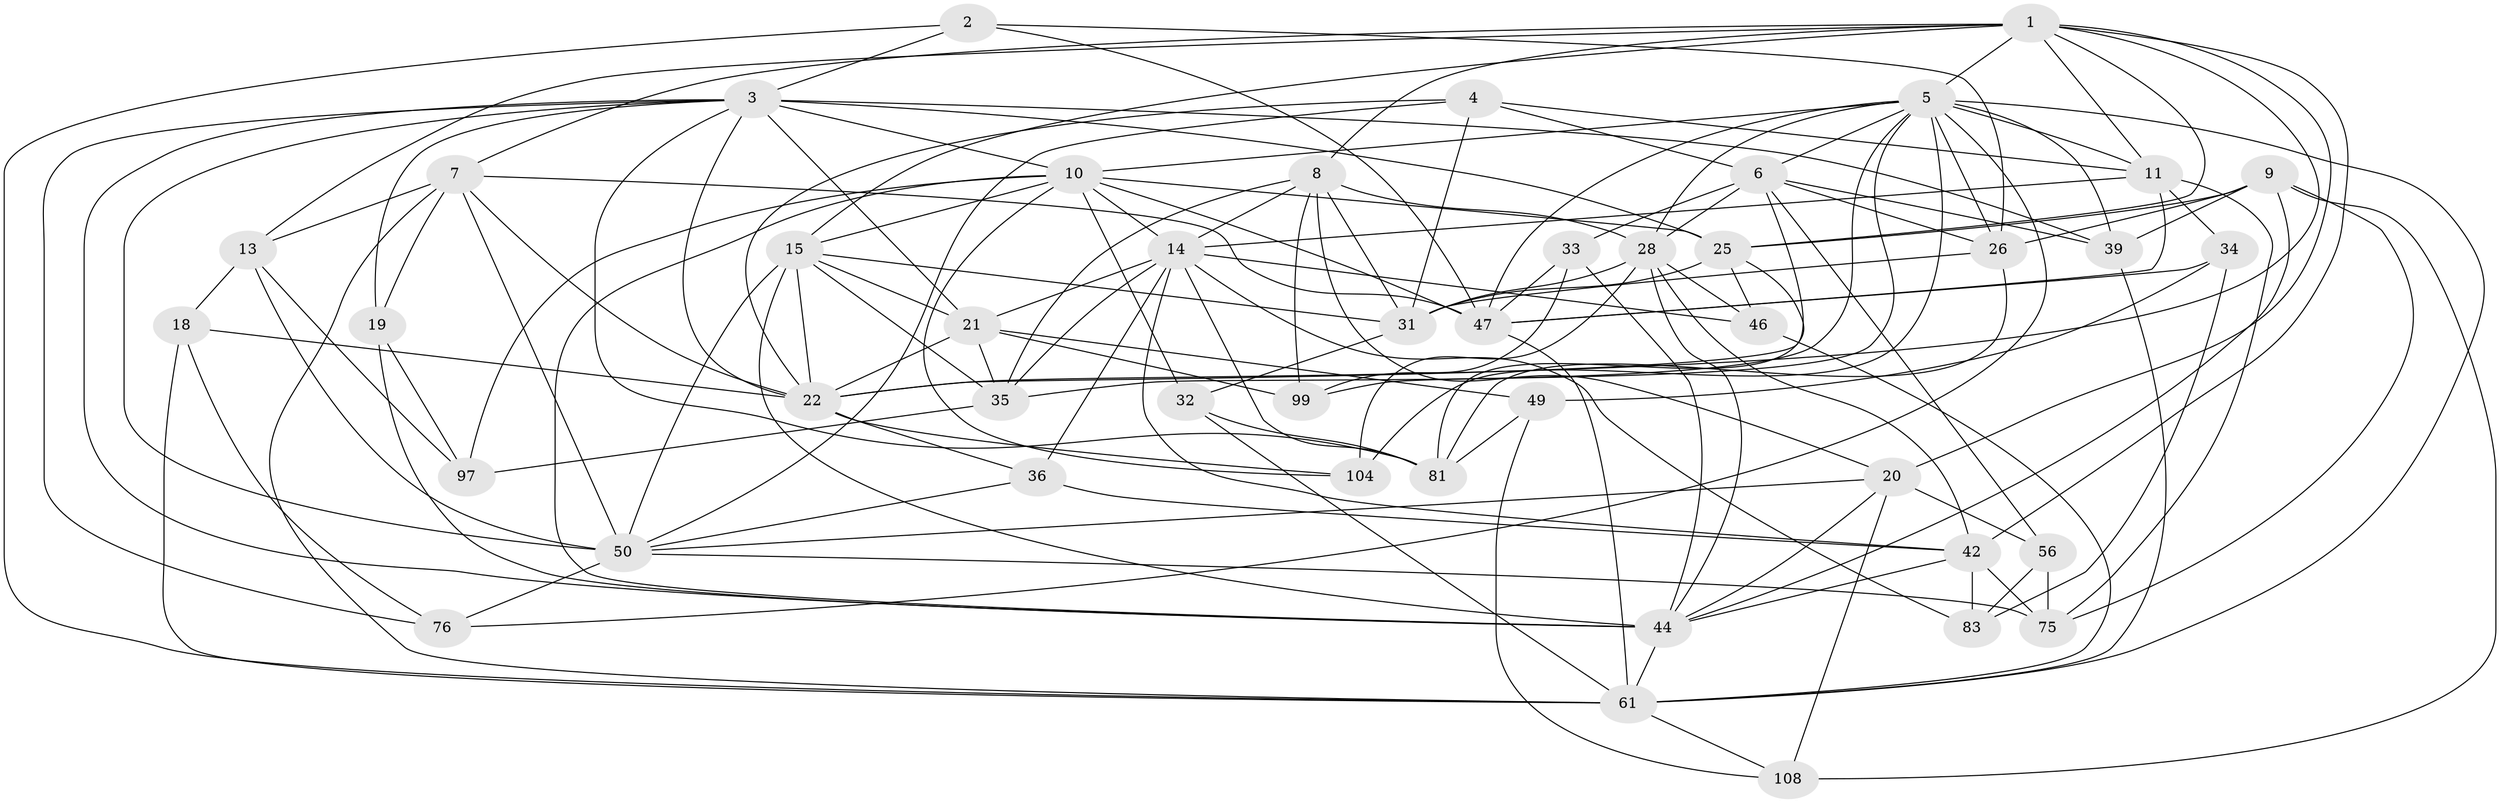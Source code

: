 // original degree distribution, {4: 1.0}
// Generated by graph-tools (version 1.1) at 2025/20/03/04/25 18:20:50]
// undirected, 45 vertices, 144 edges
graph export_dot {
graph [start="1"]
  node [color=gray90,style=filled];
  1 [super="+41+54"];
  2;
  3 [super="+58+43"];
  4 [super="+94"];
  5 [super="+95+16+113+27"];
  6 [super="+52+40"];
  7 [super="+110+17"];
  8 [super="+53+12"];
  9 [super="+59"];
  10 [super="+70+78"];
  11 [super="+96+112"];
  13 [super="+85"];
  14 [super="+68+106+29"];
  15 [super="+51+38"];
  18;
  19;
  20 [super="+45"];
  21 [super="+23+69"];
  22 [super="+80+92+24"];
  25 [super="+74+65"];
  26 [super="+103"];
  28 [super="+37+30"];
  31 [super="+64"];
  32;
  33;
  34;
  35 [super="+109"];
  36;
  39 [super="+79"];
  42 [super="+66+84"];
  44 [super="+87+71"];
  46;
  47 [super="+48"];
  49;
  50 [super="+105+102+63"];
  56;
  61 [super="+72+90+111"];
  75 [super="+77"];
  76;
  81 [super="+82"];
  83;
  97;
  99;
  104;
  108;
  1 -- 5;
  1 -- 22 [weight=2];
  1 -- 20;
  1 -- 8 [weight=2];
  1 -- 25;
  1 -- 15;
  1 -- 11 [weight=2];
  1 -- 42;
  1 -- 7 [weight=2];
  1 -- 13;
  2 -- 61;
  2 -- 47;
  2 -- 26;
  2 -- 3;
  3 -- 22;
  3 -- 39;
  3 -- 19;
  3 -- 21;
  3 -- 10;
  3 -- 44;
  3 -- 76;
  3 -- 81;
  3 -- 25 [weight=2];
  3 -- 50;
  4 -- 50;
  4 -- 31 [weight=2];
  4 -- 11;
  4 -- 22;
  4 -- 6;
  5 -- 26;
  5 -- 99;
  5 -- 35;
  5 -- 104;
  5 -- 6;
  5 -- 39 [weight=2];
  5 -- 61;
  5 -- 28;
  5 -- 47;
  5 -- 10;
  5 -- 11;
  5 -- 76;
  6 -- 28;
  6 -- 22;
  6 -- 33;
  6 -- 56;
  6 -- 39;
  6 -- 26;
  7 -- 13;
  7 -- 50;
  7 -- 19;
  7 -- 47;
  7 -- 61;
  7 -- 22;
  8 -- 20;
  8 -- 28;
  8 -- 99;
  8 -- 31;
  8 -- 35;
  8 -- 14;
  9 -- 75;
  9 -- 44;
  9 -- 26;
  9 -- 108;
  9 -- 39;
  9 -- 25;
  10 -- 32;
  10 -- 104;
  10 -- 14;
  10 -- 97;
  10 -- 25;
  10 -- 47;
  10 -- 44;
  10 -- 15;
  11 -- 75;
  11 -- 34;
  11 -- 14;
  11 -- 47;
  13 -- 97;
  13 -- 18;
  13 -- 50 [weight=2];
  14 -- 36;
  14 -- 83;
  14 -- 46;
  14 -- 81;
  14 -- 35;
  14 -- 21;
  14 -- 42;
  15 -- 22 [weight=2];
  15 -- 50;
  15 -- 35;
  15 -- 44;
  15 -- 31;
  15 -- 21 [weight=2];
  18 -- 76;
  18 -- 61;
  18 -- 22;
  19 -- 97;
  19 -- 44;
  20 -- 108;
  20 -- 56;
  20 -- 44;
  20 -- 50;
  21 -- 22;
  21 -- 49;
  21 -- 99;
  21 -- 35;
  22 -- 36;
  22 -- 104;
  25 -- 31;
  25 -- 81;
  25 -- 46;
  26 -- 31;
  26 -- 81;
  28 -- 46;
  28 -- 104;
  28 -- 44;
  28 -- 31;
  28 -- 42;
  31 -- 32;
  32 -- 81;
  32 -- 61;
  33 -- 99;
  33 -- 47;
  33 -- 44;
  34 -- 49;
  34 -- 83;
  34 -- 47;
  35 -- 97;
  36 -- 42;
  36 -- 50;
  39 -- 61;
  42 -- 75 [weight=2];
  42 -- 83;
  42 -- 44;
  44 -- 61;
  46 -- 61;
  47 -- 61;
  49 -- 108;
  49 -- 81;
  50 -- 76;
  50 -- 75;
  56 -- 83;
  56 -- 75;
  61 -- 108;
}
